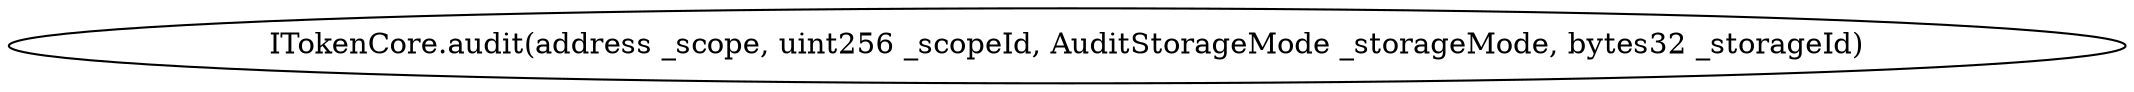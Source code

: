digraph "" {
	graph [bb="0,0,860.37,36"];
	node [label="\N"];
	"ITokenCore.audit(address _scope, uint256 _scopeId, AuditStorageMode _storageMode, bytes32 _storageId)"	 [height=0.5,
		pos="430.19,18",
		width=11.95];
}
digraph "" {
	graph [bb="0,0,860.37,36"];
	node [label="\N"];
	"ITokenCore.audit(address _scope, uint256 _scopeId, AuditStorageMode _storageMode, bytes32 _storageId)"	 [height=0.5,
		pos="430.19,18",
		width=11.95];
}
digraph "" {
	graph [bb="0,0,860.37,36"];
	node [label="\N"];
	"ITokenCore.audit(address _scope, uint256 _scopeId, AuditStorageMode _storageMode, bytes32 _storageId)"	 [height=0.5,
		pos="430.19,18",
		width=11.95];
}
digraph "" {
	graph [bb="0,0,860.37,36"];
	node [label="\N"];
	"ITokenCore.audit(address _scope, uint256 _scopeId, AuditStorageMode _storageMode, bytes32 _storageId)"	 [height=0.5,
		pos="430.19,18",
		width=11.95];
}
digraph "" {
	graph [bb="0,0,860.37,36"];
	node [label="\N"];
	"ITokenCore.audit(address _scope, uint256 _scopeId, AuditStorageMode _storageMode, bytes32 _storageId)"	 [height=0.5,
		pos="430.19,18",
		width=11.95];
}
